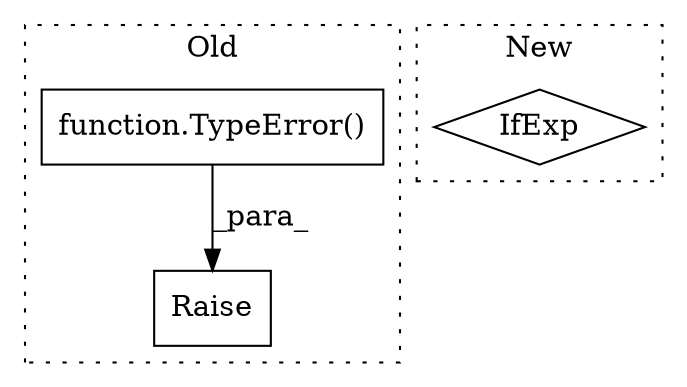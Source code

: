 digraph G {
subgraph cluster0 {
1 [label="function.TypeError()" a="75" s="38114,38192" l="10,1" shape="box"];
3 [label="Raise" a="91" s="38108" l="6" shape="box"];
label = "Old";
style="dotted";
}
subgraph cluster1 {
2 [label="IfExp" a="51" s="66875,66929" l="32,6" shape="diamond"];
label = "New";
style="dotted";
}
1 -> 3 [label="_para_"];
}